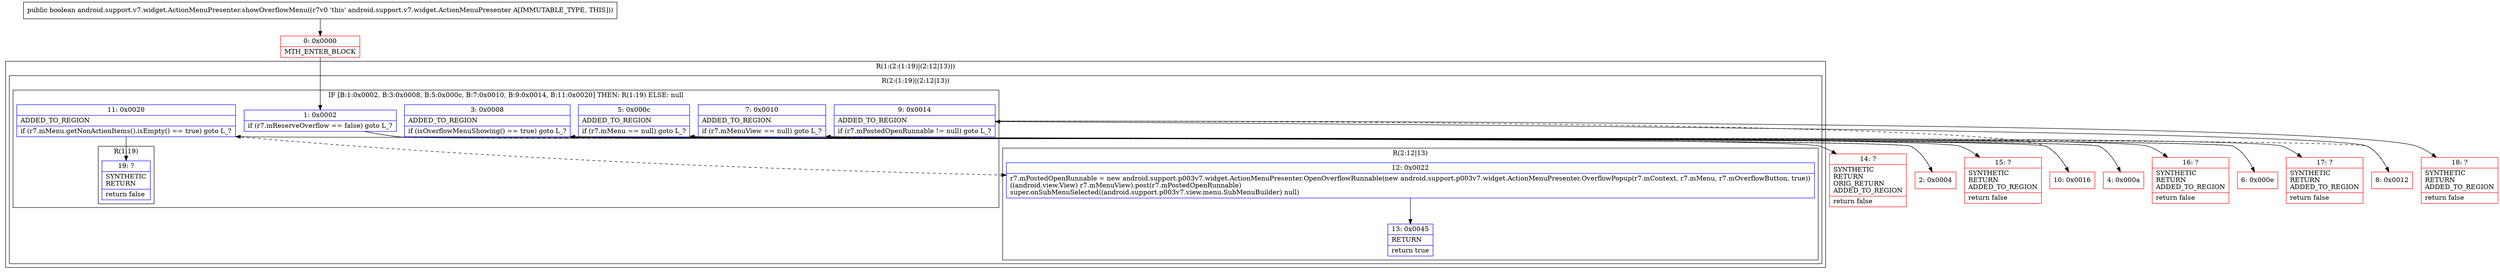 digraph "CFG forandroid.support.v7.widget.ActionMenuPresenter.showOverflowMenu()Z" {
subgraph cluster_Region_346137374 {
label = "R(1:(2:(1:19)|(2:12|13)))";
node [shape=record,color=blue];
subgraph cluster_Region_1448233871 {
label = "R(2:(1:19)|(2:12|13))";
node [shape=record,color=blue];
subgraph cluster_IfRegion_2095103272 {
label = "IF [B:1:0x0002, B:3:0x0008, B:5:0x000c, B:7:0x0010, B:9:0x0014, B:11:0x0020] THEN: R(1:19) ELSE: null";
node [shape=record,color=blue];
Node_1 [shape=record,label="{1\:\ 0x0002|if (r7.mReserveOverflow == false) goto L_?\l}"];
Node_3 [shape=record,label="{3\:\ 0x0008|ADDED_TO_REGION\l|if (isOverflowMenuShowing() == true) goto L_?\l}"];
Node_5 [shape=record,label="{5\:\ 0x000c|ADDED_TO_REGION\l|if (r7.mMenu == null) goto L_?\l}"];
Node_7 [shape=record,label="{7\:\ 0x0010|ADDED_TO_REGION\l|if (r7.mMenuView == null) goto L_?\l}"];
Node_9 [shape=record,label="{9\:\ 0x0014|ADDED_TO_REGION\l|if (r7.mPostedOpenRunnable != null) goto L_?\l}"];
Node_11 [shape=record,label="{11\:\ 0x0020|ADDED_TO_REGION\l|if (r7.mMenu.getNonActionItems().isEmpty() == true) goto L_?\l}"];
subgraph cluster_Region_2129666001 {
label = "R(1:19)";
node [shape=record,color=blue];
Node_19 [shape=record,label="{19\:\ ?|SYNTHETIC\lRETURN\l|return false\l}"];
}
}
subgraph cluster_Region_1733360194 {
label = "R(2:12|13)";
node [shape=record,color=blue];
Node_12 [shape=record,label="{12\:\ 0x0022|r7.mPostedOpenRunnable = new android.support.p003v7.widget.ActionMenuPresenter.OpenOverflowRunnable(new android.support.p003v7.widget.ActionMenuPresenter.OverflowPopup(r7.mContext, r7.mMenu, r7.mOverflowButton, true))\l((android.view.View) r7.mMenuView).post(r7.mPostedOpenRunnable)\lsuper.onSubMenuSelected((android.support.p003v7.view.menu.SubMenuBuilder) null)\l}"];
Node_13 [shape=record,label="{13\:\ 0x0045|RETURN\l|return true\l}"];
}
}
}
Node_0 [shape=record,color=red,label="{0\:\ 0x0000|MTH_ENTER_BLOCK\l}"];
Node_2 [shape=record,color=red,label="{2\:\ 0x0004}"];
Node_4 [shape=record,color=red,label="{4\:\ 0x000a}"];
Node_6 [shape=record,color=red,label="{6\:\ 0x000e}"];
Node_8 [shape=record,color=red,label="{8\:\ 0x0012}"];
Node_10 [shape=record,color=red,label="{10\:\ 0x0016}"];
Node_14 [shape=record,color=red,label="{14\:\ ?|SYNTHETIC\lRETURN\lORIG_RETURN\lADDED_TO_REGION\l|return false\l}"];
Node_15 [shape=record,color=red,label="{15\:\ ?|SYNTHETIC\lRETURN\lADDED_TO_REGION\l|return false\l}"];
Node_16 [shape=record,color=red,label="{16\:\ ?|SYNTHETIC\lRETURN\lADDED_TO_REGION\l|return false\l}"];
Node_17 [shape=record,color=red,label="{17\:\ ?|SYNTHETIC\lRETURN\lADDED_TO_REGION\l|return false\l}"];
Node_18 [shape=record,color=red,label="{18\:\ ?|SYNTHETIC\lRETURN\lADDED_TO_REGION\l|return false\l}"];
MethodNode[shape=record,label="{public boolean android.support.v7.widget.ActionMenuPresenter.showOverflowMenu((r7v0 'this' android.support.v7.widget.ActionMenuPresenter A[IMMUTABLE_TYPE, THIS])) }"];
MethodNode -> Node_0;
Node_1 -> Node_2[style=dashed];
Node_1 -> Node_14;
Node_3 -> Node_4[style=dashed];
Node_3 -> Node_15;
Node_5 -> Node_6[style=dashed];
Node_5 -> Node_16;
Node_7 -> Node_8[style=dashed];
Node_7 -> Node_17;
Node_9 -> Node_10[style=dashed];
Node_9 -> Node_18;
Node_11 -> Node_12[style=dashed];
Node_11 -> Node_19;
Node_12 -> Node_13;
Node_0 -> Node_1;
Node_2 -> Node_3;
Node_4 -> Node_5;
Node_6 -> Node_7;
Node_8 -> Node_9;
Node_10 -> Node_11;
}

